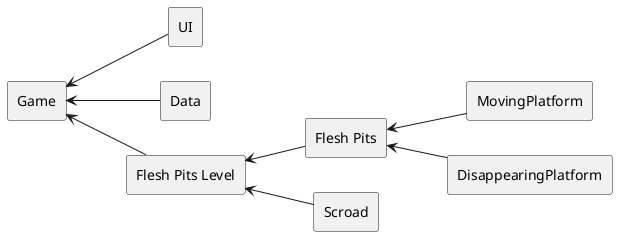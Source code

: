 @startuml
left to right direction

rectangle Game
rectangle UI
rectangle Data
rectangle "Flesh Pits Level" as FleshPitsLevel
rectangle "Flesh Pits" as FleshPits
rectangle Scroad
rectangle MovingPlatform
rectangle DisappearingPlatform

Game <-- UI
Game <-- Data
Game <-- FleshPitsLevel

'Terrain
FleshPitsLevel <-- FleshPits

'Enemies
FleshPitsLevel <-- Scroad

FleshPits <-- MovingPlatform
FleshPits <-- DisappearingPlatform


@enduml